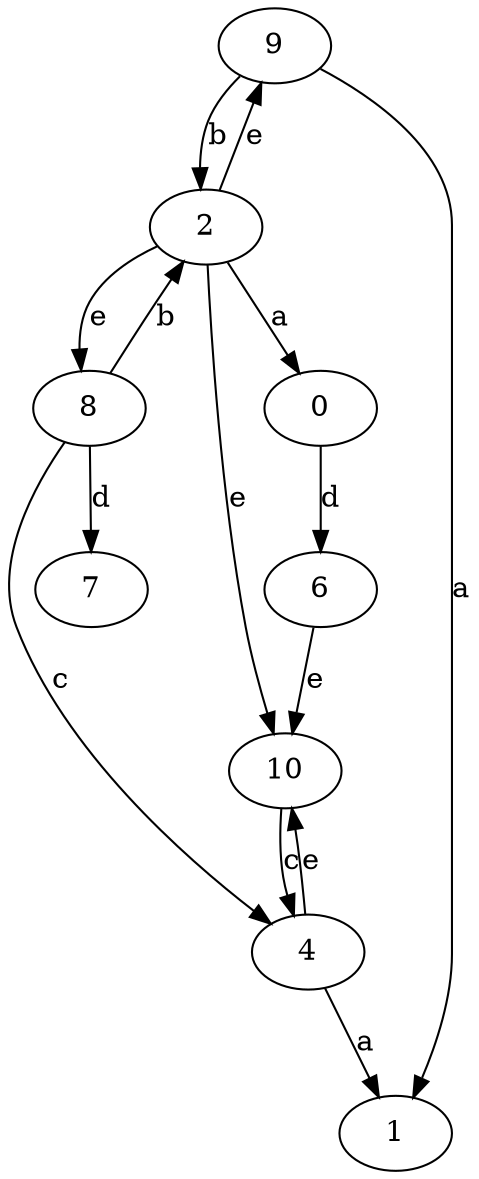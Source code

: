 strict digraph  {
0;
1;
2;
4;
6;
7;
8;
9;
10;
0 -> 6  [label=d];
2 -> 0  [label=a];
2 -> 8  [label=e];
2 -> 9  [label=e];
2 -> 10  [label=e];
4 -> 1  [label=a];
4 -> 10  [label=e];
6 -> 10  [label=e];
8 -> 2  [label=b];
8 -> 4  [label=c];
8 -> 7  [label=d];
9 -> 1  [label=a];
9 -> 2  [label=b];
10 -> 4  [label=c];
}
